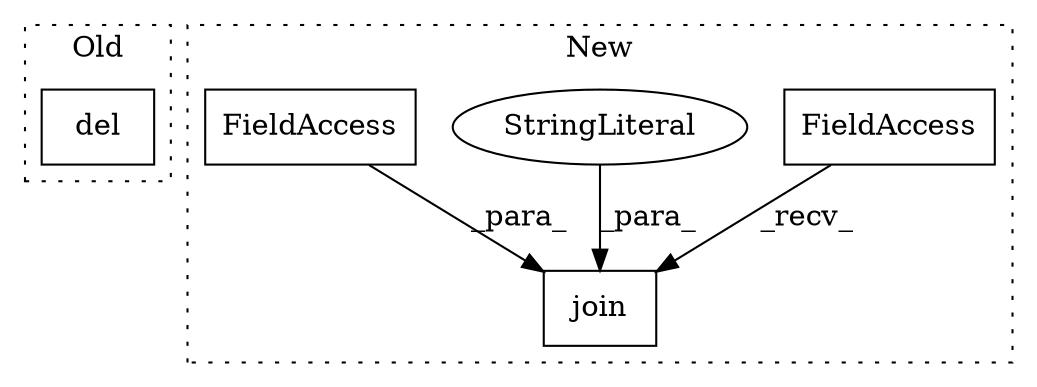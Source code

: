 digraph G {
subgraph cluster0 {
1 [label="del" a="32" s="5908,5917" l="4,1" shape="box"];
label = "Old";
style="dotted";
}
subgraph cluster1 {
2 [label="join" a="32" s="7069,7094" l="5,1" shape="box"];
3 [label="FieldAccess" a="22" s="7061" l="7" shape="box"];
4 [label="StringLiteral" a="45" s="7084" l="10" shape="ellipse"];
5 [label="FieldAccess" a="22" s="7074" l="9" shape="box"];
label = "New";
style="dotted";
}
3 -> 2 [label="_recv_"];
4 -> 2 [label="_para_"];
5 -> 2 [label="_para_"];
}